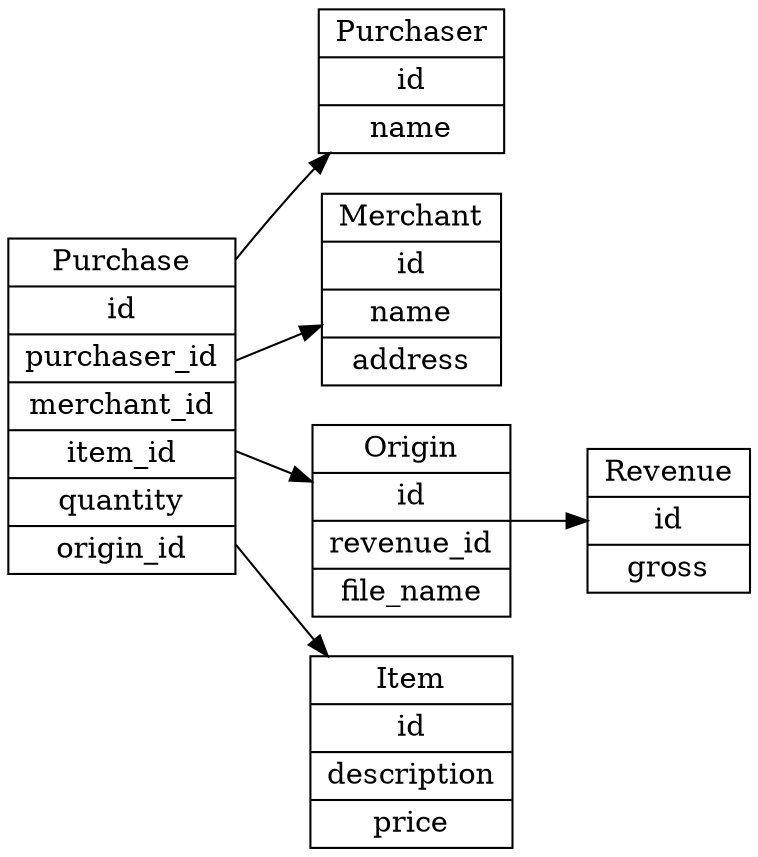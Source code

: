 digraph {
graph [
  rankdir = "LR"
];
"purchaser" [
  label = "Purchaser|id|name"
  shape = "record"
];
"merchant" [
  label = "Merchant|id|name|address"
  shape = "record"
];
"purchase" [
  label = "Purchase|id|purchaser_id|merchant_id|item_id|quantity|origin_id"
  shape = "record"
];
"origin" [
  label = "Origin|id|revenue_id|file_name"
  shape = "record"
];
"item" [
  label = "Item|id|description|price"
  shape = "record"
];
"revenue" [
  label = "Revenue|id|gross"
  shape = "record"
];
"purchase"->"merchant";
"purchase"->"purchaser";
"purchase"->"item";
"purchase"->"origin";
"origin"->"revenue";
}
